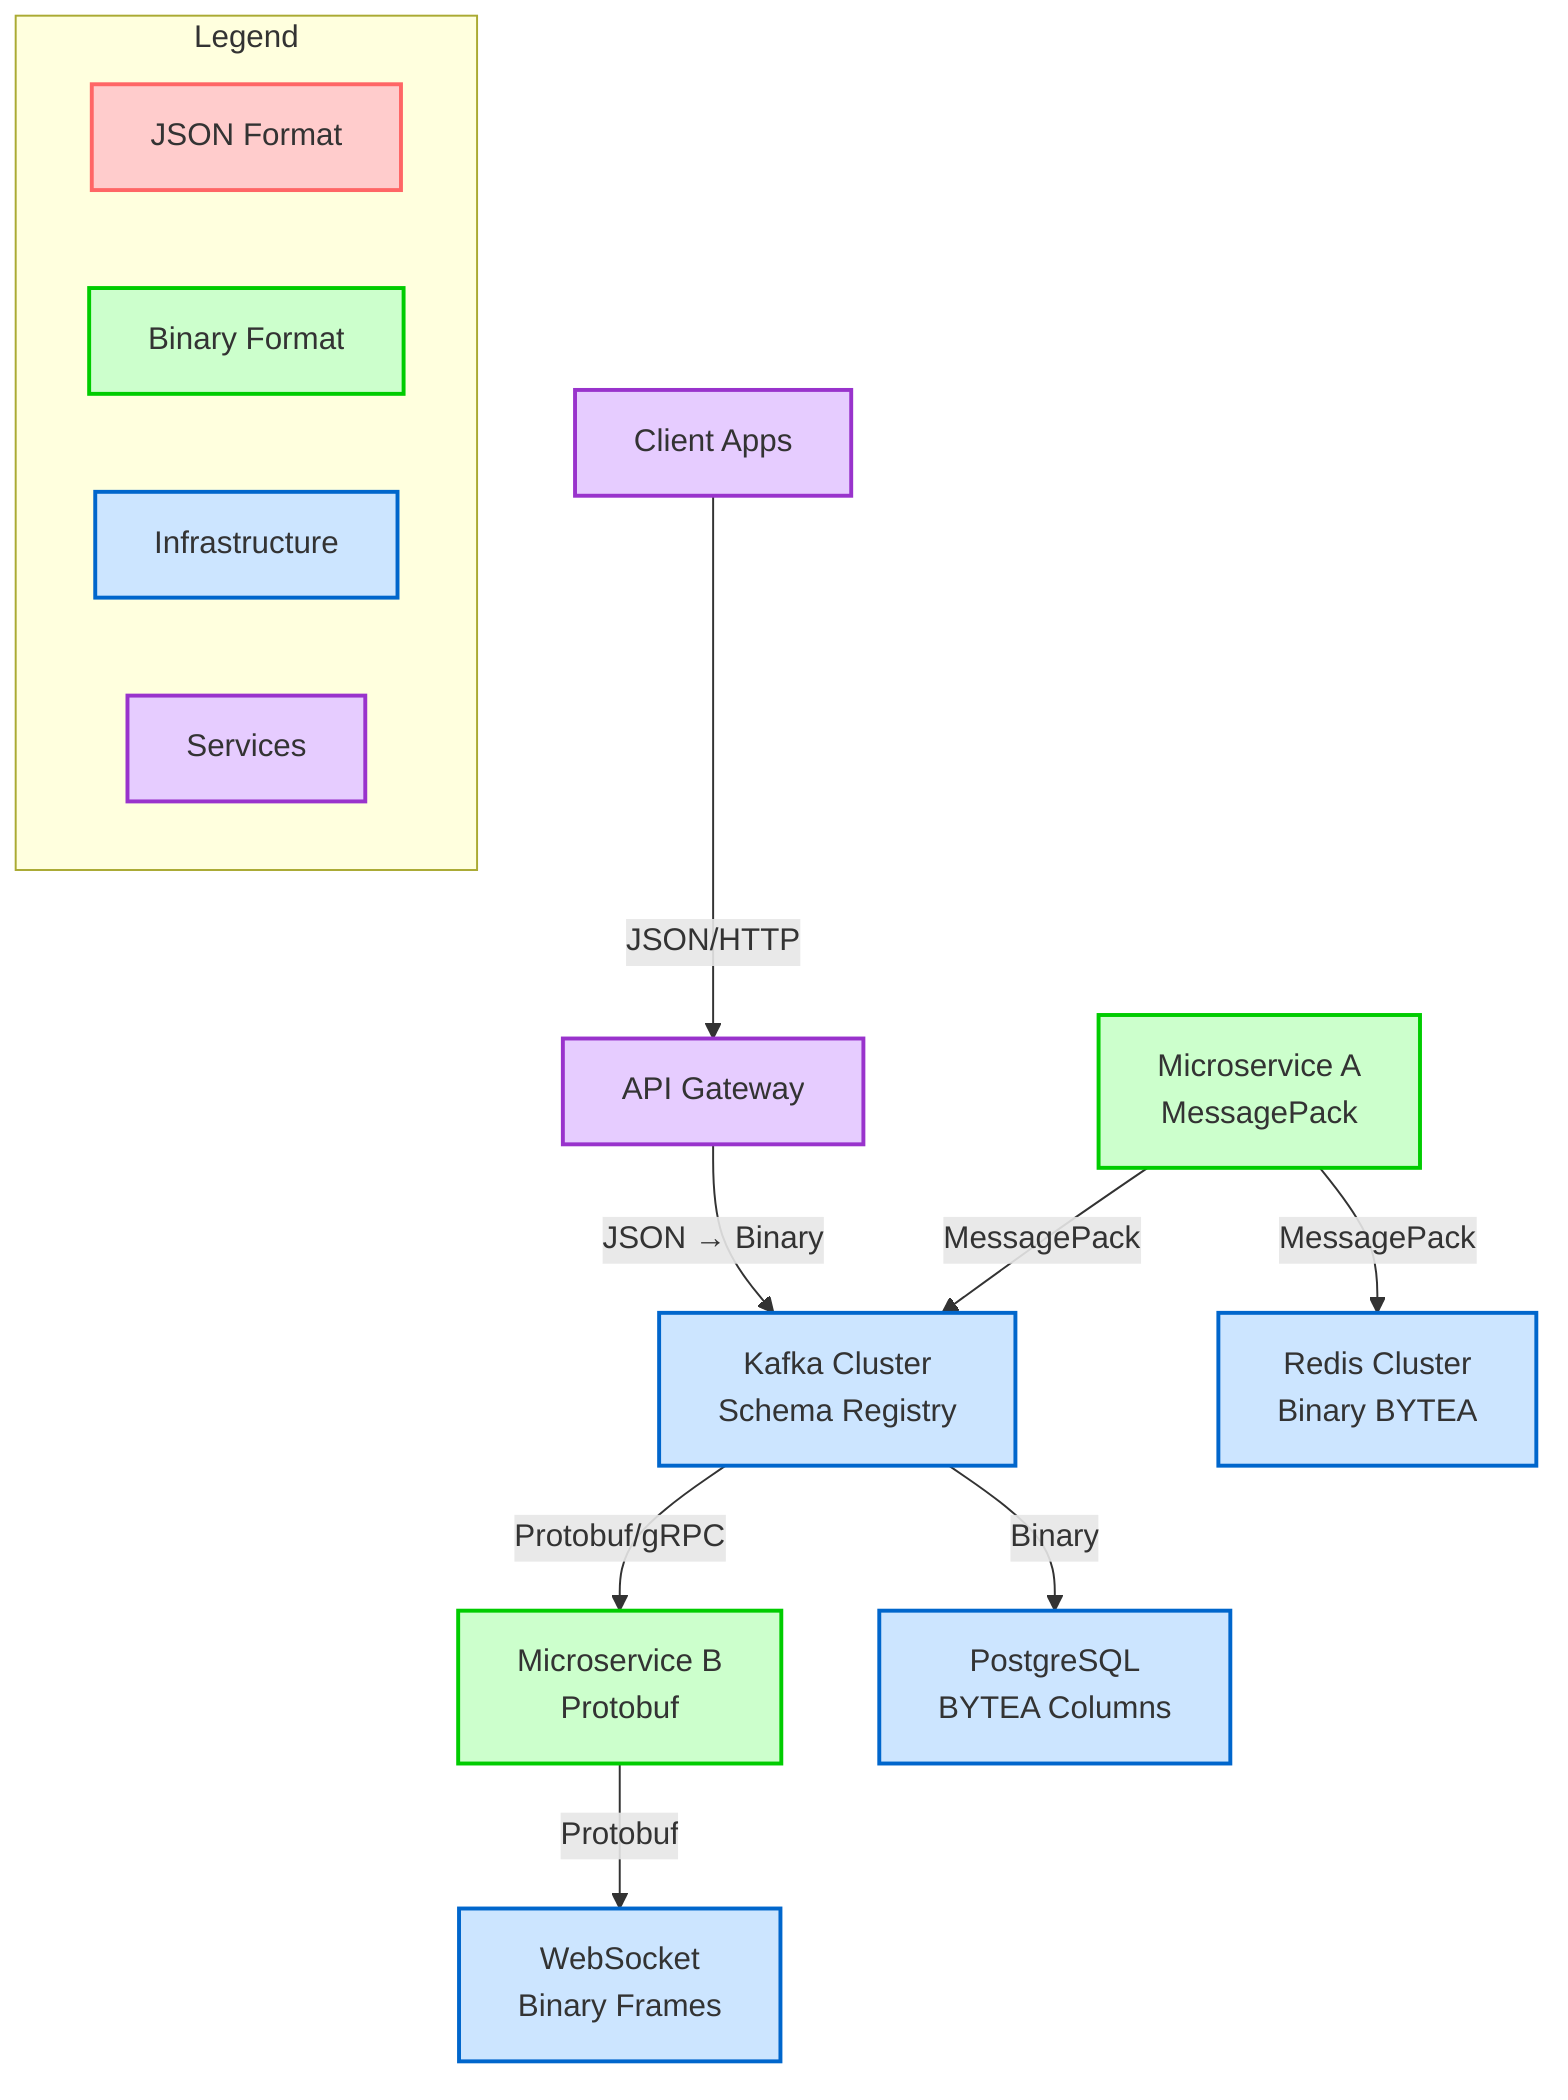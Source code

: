 graph TB
    CA[Client Apps] -->|JSON/HTTP| AG[API Gateway]
    AG -->|JSON → Binary| KC[Kafka Cluster<br/>Schema Registry]

    MSA[Microservice A<br/>MessagePack] -->|MessagePack| KC
    KC -->|Protobuf/gRPC| MSB[Microservice B<br/>Protobuf]

    MSA -->|MessagePack| RC[Redis Cluster<br/>Binary BYTEA]
    KC -->|Binary| PG[PostgreSQL<br/>BYTEA Columns]
    MSB -->|Protobuf| WS[WebSocket<br/>Binary Frames]

    classDef binaryFormat fill:#ccffcc,stroke:#00cc00,stroke-width:2px
    classDef jsonFormat fill:#ffcccc,stroke:#ff6666,stroke-width:2px
    classDef infrastructure fill:#cce5ff,stroke:#0066cc,stroke-width:2px
    classDef services fill:#e6ccff,stroke:#9933cc,stroke-width:2px

    class CA services
    class AG services
    class MSA,MSB binaryFormat
    class KC,RC,PG,WS infrastructure

%% Add legend
    subgraph Legend
        LJ[JSON Format]
        LB[Binary Format]
        LI[Infrastructure]
        LS[Services]
    end

    class LJ jsonFormat
    class LB binaryFormat
    class LI infrastructure
    class LS services